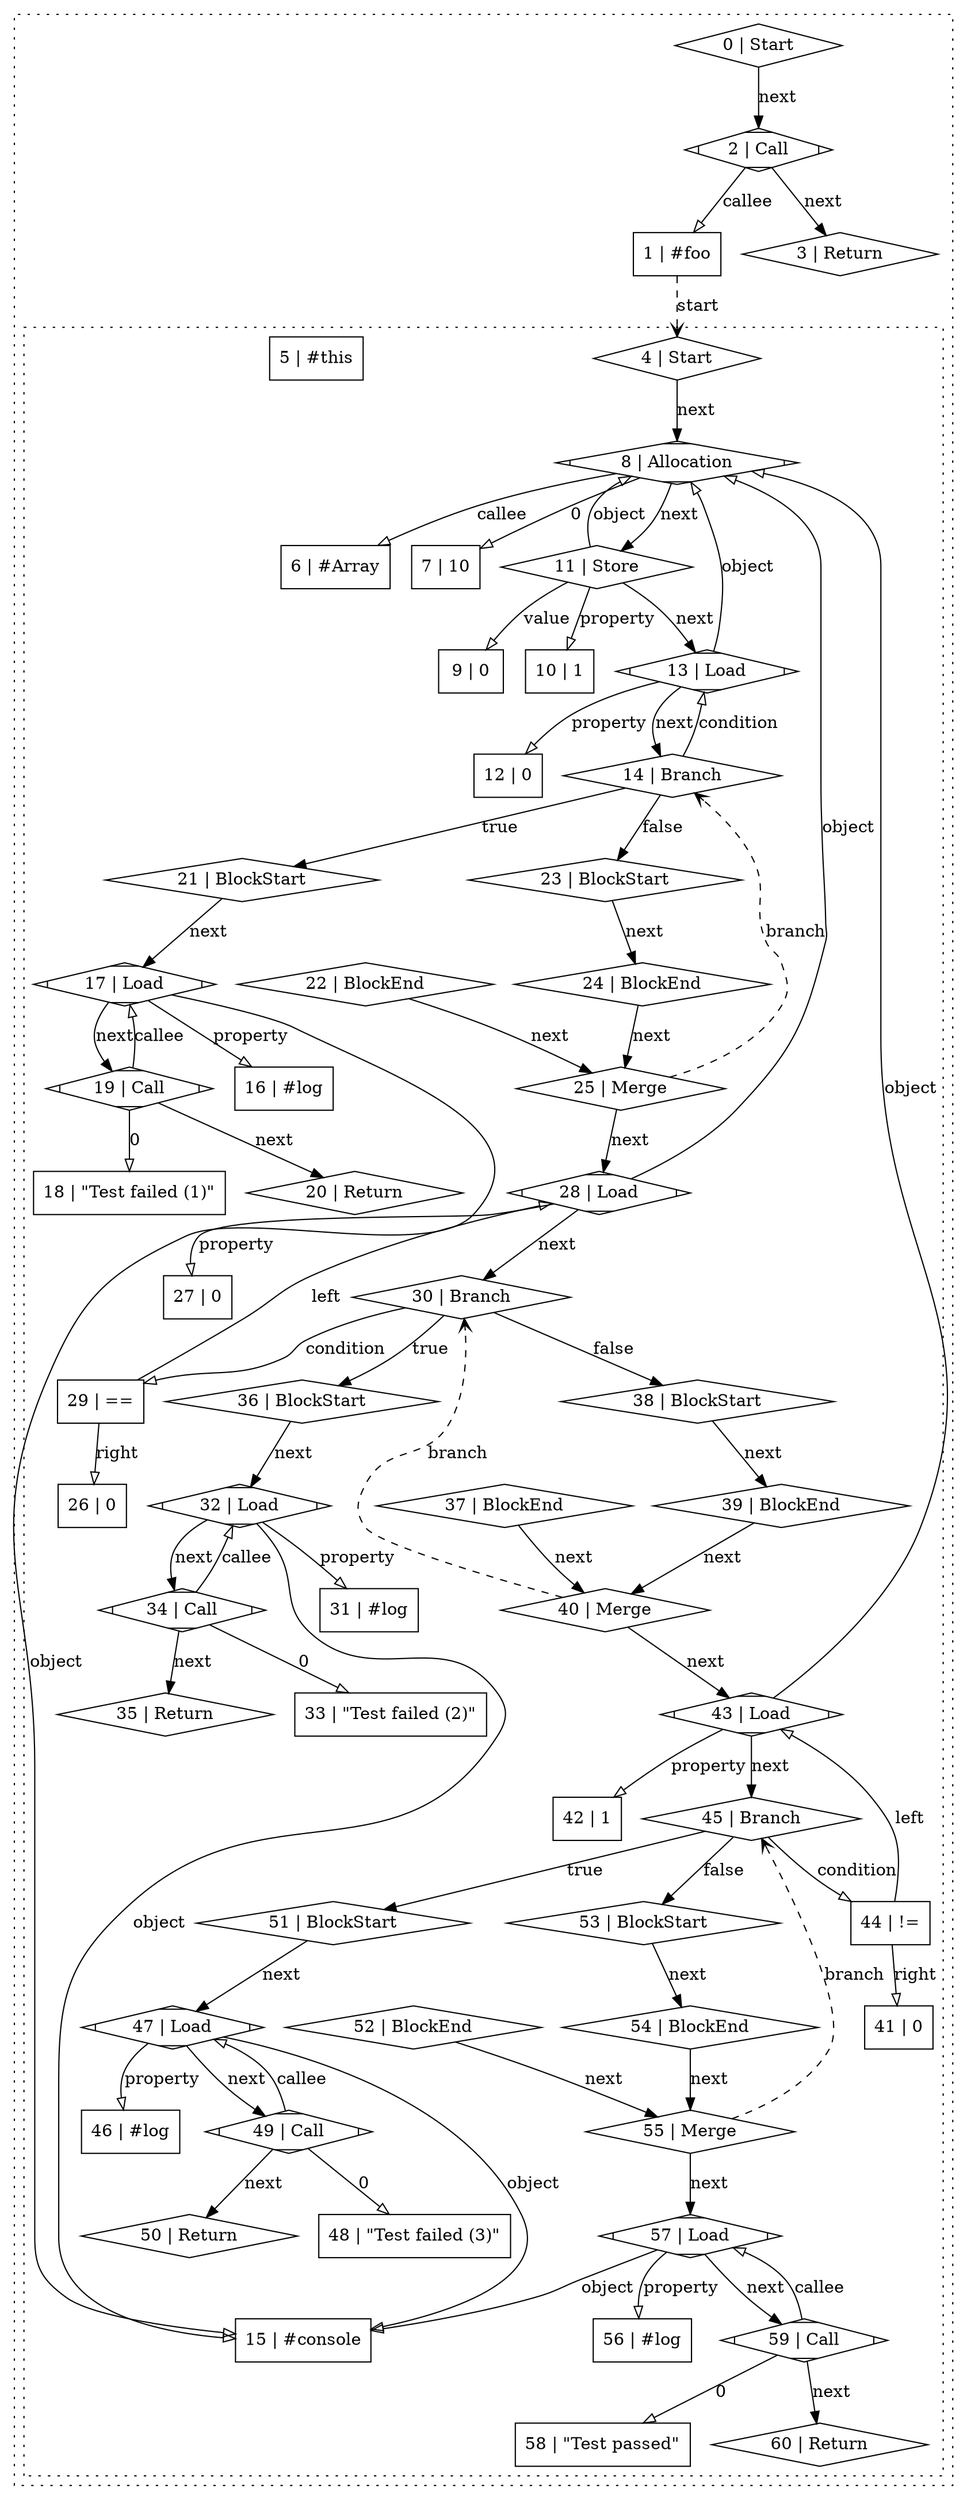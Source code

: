 digraph {
  subgraph "cluster_0" {
    style = "dotted";
    "0" [
      label = "0 | Start";
      shape = "diamond";
    ];
    "1" [
      label = "1 | #foo";
      shape = "rectangle";
    ];
    "2" [
      label = "2 | Call";
      shape = "Mdiamond";
    ];
    "3" [
      label = "3 | Return";
      shape = "diamond";
    ];
    subgraph "cluster_1" {
      style = "dotted";
      "4" [
        label = "4 | Start";
        shape = "diamond";
      ];
      "5" [
        label = "5 | #this";
        shape = "rectangle";
      ];
      "6" [
        label = "6 | #Array";
        shape = "rectangle";
      ];
      "7" [
        label = "7 | 10";
        shape = "rectangle";
      ];
      "8" [
        label = "8 | Allocation";
        shape = "Mdiamond";
      ];
      "9" [
        label = "9 | 0";
        shape = "rectangle";
      ];
      "10" [
        label = "10 | 1";
        shape = "rectangle";
      ];
      "11" [
        label = "11 | Store";
        shape = "diamond";
      ];
      "12" [
        label = "12 | 0";
        shape = "rectangle";
      ];
      "13" [
        label = "13 | Load";
        shape = "Mdiamond";
      ];
      "14" [
        label = "14 | Branch";
        shape = "diamond";
      ];
      "15" [
        label = "15 | #console";
        shape = "rectangle";
      ];
      "16" [
        label = "16 | #log";
        shape = "rectangle";
      ];
      "17" [
        label = "17 | Load";
        shape = "Mdiamond";
      ];
      "18" [
        label = "18 | \"Test failed (1)\"";
        shape = "rectangle";
      ];
      "19" [
        label = "19 | Call";
        shape = "Mdiamond";
      ];
      "20" [
        label = "20 | Return";
        shape = "diamond";
      ];
      "21" [
        label = "21 | BlockStart";
        shape = "diamond";
      ];
      "22" [
        label = "22 | BlockEnd";
        shape = "diamond";
      ];
      "23" [
        label = "23 | BlockStart";
        shape = "diamond";
      ];
      "24" [
        label = "24 | BlockEnd";
        shape = "diamond";
      ];
      "25" [
        label = "25 | Merge";
        shape = "diamond";
      ];
      "26" [
        label = "26 | 0";
        shape = "rectangle";
      ];
      "27" [
        label = "27 | 0";
        shape = "rectangle";
      ];
      "28" [
        label = "28 | Load";
        shape = "Mdiamond";
      ];
      "29" [
        label = "29 | ==";
        shape = "rectangle";
      ];
      "30" [
        label = "30 | Branch";
        shape = "diamond";
      ];
      "31" [
        label = "31 | #log";
        shape = "rectangle";
      ];
      "32" [
        label = "32 | Load";
        shape = "Mdiamond";
      ];
      "33" [
        label = "33 | \"Test failed (2)\"";
        shape = "rectangle";
      ];
      "34" [
        label = "34 | Call";
        shape = "Mdiamond";
      ];
      "35" [
        label = "35 | Return";
        shape = "diamond";
      ];
      "36" [
        label = "36 | BlockStart";
        shape = "diamond";
      ];
      "37" [
        label = "37 | BlockEnd";
        shape = "diamond";
      ];
      "38" [
        label = "38 | BlockStart";
        shape = "diamond";
      ];
      "39" [
        label = "39 | BlockEnd";
        shape = "diamond";
      ];
      "40" [
        label = "40 | Merge";
        shape = "diamond";
      ];
      "41" [
        label = "41 | 0";
        shape = "rectangle";
      ];
      "42" [
        label = "42 | 1";
        shape = "rectangle";
      ];
      "43" [
        label = "43 | Load";
        shape = "Mdiamond";
      ];
      "44" [
        label = "44 | !=";
        shape = "rectangle";
      ];
      "45" [
        label = "45 | Branch";
        shape = "diamond";
      ];
      "46" [
        label = "46 | #log";
        shape = "rectangle";
      ];
      "47" [
        label = "47 | Load";
        shape = "Mdiamond";
      ];
      "48" [
        label = "48 | \"Test failed (3)\"";
        shape = "rectangle";
      ];
      "49" [
        label = "49 | Call";
        shape = "Mdiamond";
      ];
      "50" [
        label = "50 | Return";
        shape = "diamond";
      ];
      "51" [
        label = "51 | BlockStart";
        shape = "diamond";
      ];
      "52" [
        label = "52 | BlockEnd";
        shape = "diamond";
      ];
      "53" [
        label = "53 | BlockStart";
        shape = "diamond";
      ];
      "54" [
        label = "54 | BlockEnd";
        shape = "diamond";
      ];
      "55" [
        label = "55 | Merge";
        shape = "diamond";
      ];
      "56" [
        label = "56 | #log";
        shape = "rectangle";
      ];
      "57" [
        label = "57 | Load";
        shape = "Mdiamond";
      ];
      "58" [
        label = "58 | \"Test passed\"";
        shape = "rectangle";
      ];
      "59" [
        label = "59 | Call";
        shape = "Mdiamond";
      ];
      "60" [
        label = "60 | Return";
        shape = "diamond";
      ];
      "4" -> "8" [
        label = "next";
        arrowhead = "normal";
      ];
      "8" -> "11" [
        label = "next";
        arrowhead = "normal";
      ];
      "8" -> "6" [
        label = "callee";
        arrowhead = "onormal";
      ];
      "8" -> "7" [
        label = "0";
        arrowhead = "onormal";
      ];
      "11" -> "13" [
        label = "next";
        arrowhead = "normal";
      ];
      "11" -> "8" [
        label = "object";
        arrowhead = "onormal";
      ];
      "11" -> "10" [
        label = "property";
        arrowhead = "onormal";
      ];
      "11" -> "9" [
        label = "value";
        arrowhead = "onormal";
      ];
      "13" -> "14" [
        label = "next";
        arrowhead = "normal";
      ];
      "13" -> "8" [
        label = "object";
        arrowhead = "onormal";
      ];
      "13" -> "12" [
        label = "property";
        arrowhead = "onormal";
      ];
      "14" -> "13" [
        label = "condition";
        arrowhead = "onormal";
      ];
      "14" -> "21" [
        label = "true";
        arrowhead = "normal";
      ];
      "14" -> "23" [
        label = "false";
        arrowhead = "normal";
      ];
      "17" -> "19" [
        label = "next";
        arrowhead = "normal";
      ];
      "17" -> "15" [
        label = "object";
        arrowhead = "onormal";
      ];
      "17" -> "16" [
        label = "property";
        arrowhead = "onormal";
      ];
      "19" -> "20" [
        label = "next";
        arrowhead = "normal";
      ];
      "19" -> "17" [
        label = "callee";
        arrowhead = "onormal";
      ];
      "19" -> "18" [
        label = "0";
        arrowhead = "onormal";
      ];
      "21" -> "17" [
        label = "next";
        arrowhead = "normal";
      ];
      "22" -> "25" [
        label = "next";
        arrowhead = "normal";
      ];
      "23" -> "24" [
        label = "next";
        arrowhead = "normal";
      ];
      "24" -> "25" [
        label = "next";
        arrowhead = "normal";
      ];
      "25" -> "28" [
        label = "next";
        arrowhead = "normal";
      ];
      "25" -> "14" [
        label = "branch";
        arrowhead = "vee";
        style = "dashed";
      ];
      "28" -> "30" [
        label = "next";
        arrowhead = "normal";
      ];
      "28" -> "8" [
        label = "object";
        arrowhead = "onormal";
      ];
      "28" -> "27" [
        label = "property";
        arrowhead = "onormal";
      ];
      "29" -> "28" [
        label = "left";
        arrowhead = "onormal";
      ];
      "29" -> "26" [
        label = "right";
        arrowhead = "onormal";
      ];
      "30" -> "29" [
        label = "condition";
        arrowhead = "onormal";
      ];
      "30" -> "36" [
        label = "true";
        arrowhead = "normal";
      ];
      "30" -> "38" [
        label = "false";
        arrowhead = "normal";
      ];
      "32" -> "34" [
        label = "next";
        arrowhead = "normal";
      ];
      "32" -> "15" [
        label = "object";
        arrowhead = "onormal";
      ];
      "32" -> "31" [
        label = "property";
        arrowhead = "onormal";
      ];
      "34" -> "35" [
        label = "next";
        arrowhead = "normal";
      ];
      "34" -> "32" [
        label = "callee";
        arrowhead = "onormal";
      ];
      "34" -> "33" [
        label = "0";
        arrowhead = "onormal";
      ];
      "36" -> "32" [
        label = "next";
        arrowhead = "normal";
      ];
      "37" -> "40" [
        label = "next";
        arrowhead = "normal";
      ];
      "38" -> "39" [
        label = "next";
        arrowhead = "normal";
      ];
      "39" -> "40" [
        label = "next";
        arrowhead = "normal";
      ];
      "40" -> "43" [
        label = "next";
        arrowhead = "normal";
      ];
      "40" -> "30" [
        label = "branch";
        arrowhead = "vee";
        style = "dashed";
      ];
      "43" -> "45" [
        label = "next";
        arrowhead = "normal";
      ];
      "43" -> "8" [
        label = "object";
        arrowhead = "onormal";
      ];
      "43" -> "42" [
        label = "property";
        arrowhead = "onormal";
      ];
      "44" -> "43" [
        label = "left";
        arrowhead = "onormal";
      ];
      "44" -> "41" [
        label = "right";
        arrowhead = "onormal";
      ];
      "45" -> "44" [
        label = "condition";
        arrowhead = "onormal";
      ];
      "45" -> "51" [
        label = "true";
        arrowhead = "normal";
      ];
      "45" -> "53" [
        label = "false";
        arrowhead = "normal";
      ];
      "47" -> "49" [
        label = "next";
        arrowhead = "normal";
      ];
      "47" -> "15" [
        label = "object";
        arrowhead = "onormal";
      ];
      "47" -> "46" [
        label = "property";
        arrowhead = "onormal";
      ];
      "49" -> "50" [
        label = "next";
        arrowhead = "normal";
      ];
      "49" -> "47" [
        label = "callee";
        arrowhead = "onormal";
      ];
      "49" -> "48" [
        label = "0";
        arrowhead = "onormal";
      ];
      "51" -> "47" [
        label = "next";
        arrowhead = "normal";
      ];
      "52" -> "55" [
        label = "next";
        arrowhead = "normal";
      ];
      "53" -> "54" [
        label = "next";
        arrowhead = "normal";
      ];
      "54" -> "55" [
        label = "next";
        arrowhead = "normal";
      ];
      "55" -> "57" [
        label = "next";
        arrowhead = "normal";
      ];
      "55" -> "45" [
        label = "branch";
        arrowhead = "vee";
        style = "dashed";
      ];
      "57" -> "59" [
        label = "next";
        arrowhead = "normal";
      ];
      "57" -> "15" [
        label = "object";
        arrowhead = "onormal";
      ];
      "57" -> "56" [
        label = "property";
        arrowhead = "onormal";
      ];
      "59" -> "60" [
        label = "next";
        arrowhead = "normal";
      ];
      "59" -> "57" [
        label = "callee";
        arrowhead = "onormal";
      ];
      "59" -> "58" [
        label = "0";
        arrowhead = "onormal";
      ];
    }
    "0" -> "2" [
      label = "next";
      arrowhead = "normal";
    ];
    "1" -> "4" [
      label = "start";
      arrowhead = "vee";
      style = "dashed";
    ];
    "2" -> "3" [
      label = "next";
      arrowhead = "normal";
    ];
    "2" -> "1" [
      label = "callee";
      arrowhead = "onormal";
    ];
  }
}